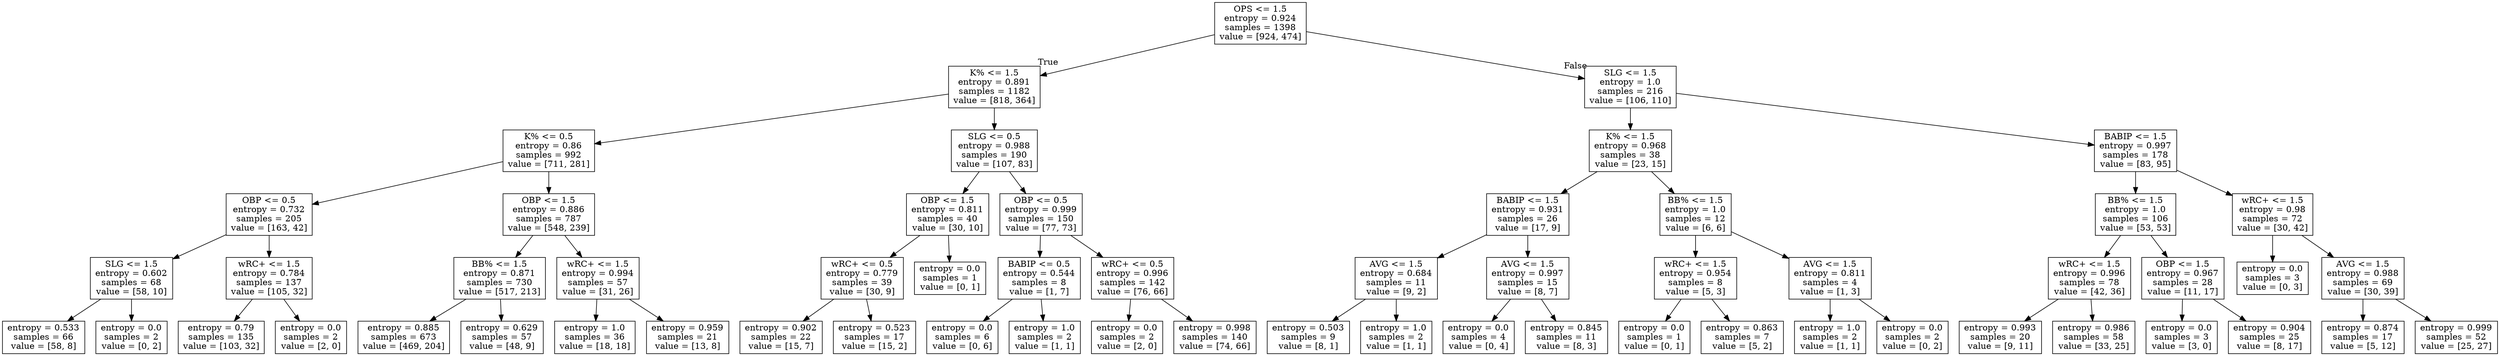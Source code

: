 digraph Tree {
node [shape=box] ;
0 [label="OPS <= 1.5\nentropy = 0.924\nsamples = 1398\nvalue = [924, 474]"] ;
1 [label="K% <= 1.5\nentropy = 0.891\nsamples = 1182\nvalue = [818, 364]"] ;
0 -> 1 [labeldistance=2.5, labelangle=45, headlabel="True"] ;
2 [label="K% <= 0.5\nentropy = 0.86\nsamples = 992\nvalue = [711, 281]"] ;
1 -> 2 ;
3 [label="OBP <= 0.5\nentropy = 0.732\nsamples = 205\nvalue = [163, 42]"] ;
2 -> 3 ;
4 [label="SLG <= 1.5\nentropy = 0.602\nsamples = 68\nvalue = [58, 10]"] ;
3 -> 4 ;
5 [label="entropy = 0.533\nsamples = 66\nvalue = [58, 8]"] ;
4 -> 5 ;
6 [label="entropy = 0.0\nsamples = 2\nvalue = [0, 2]"] ;
4 -> 6 ;
7 [label="wRC+ <= 1.5\nentropy = 0.784\nsamples = 137\nvalue = [105, 32]"] ;
3 -> 7 ;
8 [label="entropy = 0.79\nsamples = 135\nvalue = [103, 32]"] ;
7 -> 8 ;
9 [label="entropy = 0.0\nsamples = 2\nvalue = [2, 0]"] ;
7 -> 9 ;
10 [label="OBP <= 1.5\nentropy = 0.886\nsamples = 787\nvalue = [548, 239]"] ;
2 -> 10 ;
11 [label="BB% <= 1.5\nentropy = 0.871\nsamples = 730\nvalue = [517, 213]"] ;
10 -> 11 ;
12 [label="entropy = 0.885\nsamples = 673\nvalue = [469, 204]"] ;
11 -> 12 ;
13 [label="entropy = 0.629\nsamples = 57\nvalue = [48, 9]"] ;
11 -> 13 ;
14 [label="wRC+ <= 1.5\nentropy = 0.994\nsamples = 57\nvalue = [31, 26]"] ;
10 -> 14 ;
15 [label="entropy = 1.0\nsamples = 36\nvalue = [18, 18]"] ;
14 -> 15 ;
16 [label="entropy = 0.959\nsamples = 21\nvalue = [13, 8]"] ;
14 -> 16 ;
17 [label="SLG <= 0.5\nentropy = 0.988\nsamples = 190\nvalue = [107, 83]"] ;
1 -> 17 ;
18 [label="OBP <= 1.5\nentropy = 0.811\nsamples = 40\nvalue = [30, 10]"] ;
17 -> 18 ;
19 [label="wRC+ <= 0.5\nentropy = 0.779\nsamples = 39\nvalue = [30, 9]"] ;
18 -> 19 ;
20 [label="entropy = 0.902\nsamples = 22\nvalue = [15, 7]"] ;
19 -> 20 ;
21 [label="entropy = 0.523\nsamples = 17\nvalue = [15, 2]"] ;
19 -> 21 ;
22 [label="entropy = 0.0\nsamples = 1\nvalue = [0, 1]"] ;
18 -> 22 ;
23 [label="OBP <= 0.5\nentropy = 0.999\nsamples = 150\nvalue = [77, 73]"] ;
17 -> 23 ;
24 [label="BABIP <= 0.5\nentropy = 0.544\nsamples = 8\nvalue = [1, 7]"] ;
23 -> 24 ;
25 [label="entropy = 0.0\nsamples = 6\nvalue = [0, 6]"] ;
24 -> 25 ;
26 [label="entropy = 1.0\nsamples = 2\nvalue = [1, 1]"] ;
24 -> 26 ;
27 [label="wRC+ <= 0.5\nentropy = 0.996\nsamples = 142\nvalue = [76, 66]"] ;
23 -> 27 ;
28 [label="entropy = 0.0\nsamples = 2\nvalue = [2, 0]"] ;
27 -> 28 ;
29 [label="entropy = 0.998\nsamples = 140\nvalue = [74, 66]"] ;
27 -> 29 ;
30 [label="SLG <= 1.5\nentropy = 1.0\nsamples = 216\nvalue = [106, 110]"] ;
0 -> 30 [labeldistance=2.5, labelangle=-45, headlabel="False"] ;
31 [label="K% <= 1.5\nentropy = 0.968\nsamples = 38\nvalue = [23, 15]"] ;
30 -> 31 ;
32 [label="BABIP <= 1.5\nentropy = 0.931\nsamples = 26\nvalue = [17, 9]"] ;
31 -> 32 ;
33 [label="AVG <= 1.5\nentropy = 0.684\nsamples = 11\nvalue = [9, 2]"] ;
32 -> 33 ;
34 [label="entropy = 0.503\nsamples = 9\nvalue = [8, 1]"] ;
33 -> 34 ;
35 [label="entropy = 1.0\nsamples = 2\nvalue = [1, 1]"] ;
33 -> 35 ;
36 [label="AVG <= 1.5\nentropy = 0.997\nsamples = 15\nvalue = [8, 7]"] ;
32 -> 36 ;
37 [label="entropy = 0.0\nsamples = 4\nvalue = [0, 4]"] ;
36 -> 37 ;
38 [label="entropy = 0.845\nsamples = 11\nvalue = [8, 3]"] ;
36 -> 38 ;
39 [label="BB% <= 1.5\nentropy = 1.0\nsamples = 12\nvalue = [6, 6]"] ;
31 -> 39 ;
40 [label="wRC+ <= 1.5\nentropy = 0.954\nsamples = 8\nvalue = [5, 3]"] ;
39 -> 40 ;
41 [label="entropy = 0.0\nsamples = 1\nvalue = [0, 1]"] ;
40 -> 41 ;
42 [label="entropy = 0.863\nsamples = 7\nvalue = [5, 2]"] ;
40 -> 42 ;
43 [label="AVG <= 1.5\nentropy = 0.811\nsamples = 4\nvalue = [1, 3]"] ;
39 -> 43 ;
44 [label="entropy = 1.0\nsamples = 2\nvalue = [1, 1]"] ;
43 -> 44 ;
45 [label="entropy = 0.0\nsamples = 2\nvalue = [0, 2]"] ;
43 -> 45 ;
46 [label="BABIP <= 1.5\nentropy = 0.997\nsamples = 178\nvalue = [83, 95]"] ;
30 -> 46 ;
47 [label="BB% <= 1.5\nentropy = 1.0\nsamples = 106\nvalue = [53, 53]"] ;
46 -> 47 ;
48 [label="wRC+ <= 1.5\nentropy = 0.996\nsamples = 78\nvalue = [42, 36]"] ;
47 -> 48 ;
49 [label="entropy = 0.993\nsamples = 20\nvalue = [9, 11]"] ;
48 -> 49 ;
50 [label="entropy = 0.986\nsamples = 58\nvalue = [33, 25]"] ;
48 -> 50 ;
51 [label="OBP <= 1.5\nentropy = 0.967\nsamples = 28\nvalue = [11, 17]"] ;
47 -> 51 ;
52 [label="entropy = 0.0\nsamples = 3\nvalue = [3, 0]"] ;
51 -> 52 ;
53 [label="entropy = 0.904\nsamples = 25\nvalue = [8, 17]"] ;
51 -> 53 ;
54 [label="wRC+ <= 1.5\nentropy = 0.98\nsamples = 72\nvalue = [30, 42]"] ;
46 -> 54 ;
55 [label="entropy = 0.0\nsamples = 3\nvalue = [0, 3]"] ;
54 -> 55 ;
56 [label="AVG <= 1.5\nentropy = 0.988\nsamples = 69\nvalue = [30, 39]"] ;
54 -> 56 ;
57 [label="entropy = 0.874\nsamples = 17\nvalue = [5, 12]"] ;
56 -> 57 ;
58 [label="entropy = 0.999\nsamples = 52\nvalue = [25, 27]"] ;
56 -> 58 ;
}